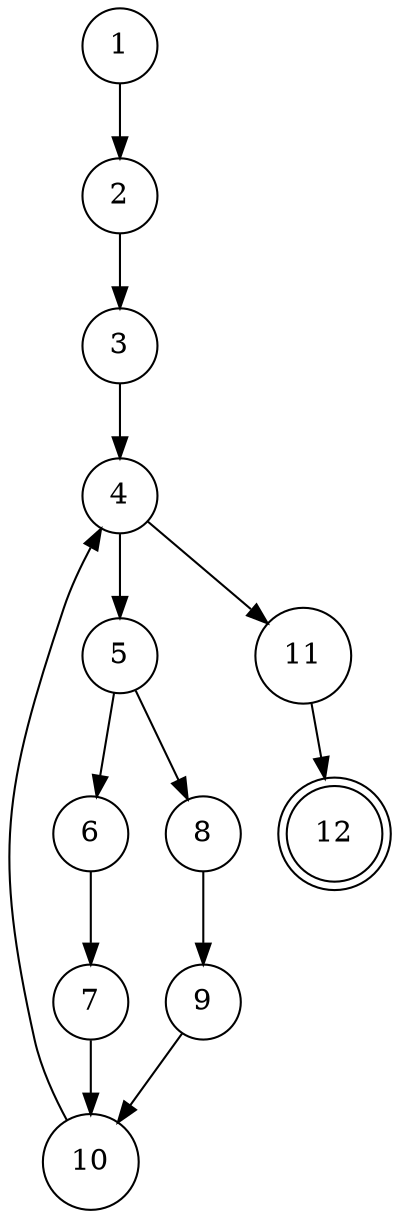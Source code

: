 digraph gfc { 
node [shape = circle] 1;
/* definition of rank at 1 */ 
node [shape = doublecircle] 12;
node [shape = circle] 2;
/* m_recv of buf,2,MPI_INT,0,MPI_ANY_TAG,MPI_COMM_WORLD,&status at 2 */ 
/* definition of buf at 2 */
/* derefdefinition of status at 2 */ 
node [shape = circle] 3;
node [shape = circle] 10;
node [shape = circle] 5;
/* pusage of buf at 5 */ 
/* pusage of buf at 5 */ 
node [shape = circle] 6;
/* definition of buf at 6 */ 
/* cusage of buf at 6 */ 
/* cusage of buf at 6 */ 
node [shape = circle] 7;
node [shape = circle] 8;
/* definition of buf at 8 */ 
/* cusage of buf at 8 */ 
/* cusage of buf at 8 */ 
node [shape = circle] 9;
node [shape = circle] 11;
/* m_send of buf,1,MPI_INT,0,2,MPI_COMM_WORLD at 11 */ 
/* susage of buf at 11 */
node [shape = circle] 4;
/* pusage of buf at 4 */ 
/* pusage of buf at 4 */ 
1 -> 2;
2 -> 3;
3 -> 4;
4 -> 5;
10 -> 4;
4 -> 11;
5 -> 6;
5 -> 8;
7 -> 10;
9 -> 10;
6 -> 7;
8 -> 9;
11 -> 12;
 } 
